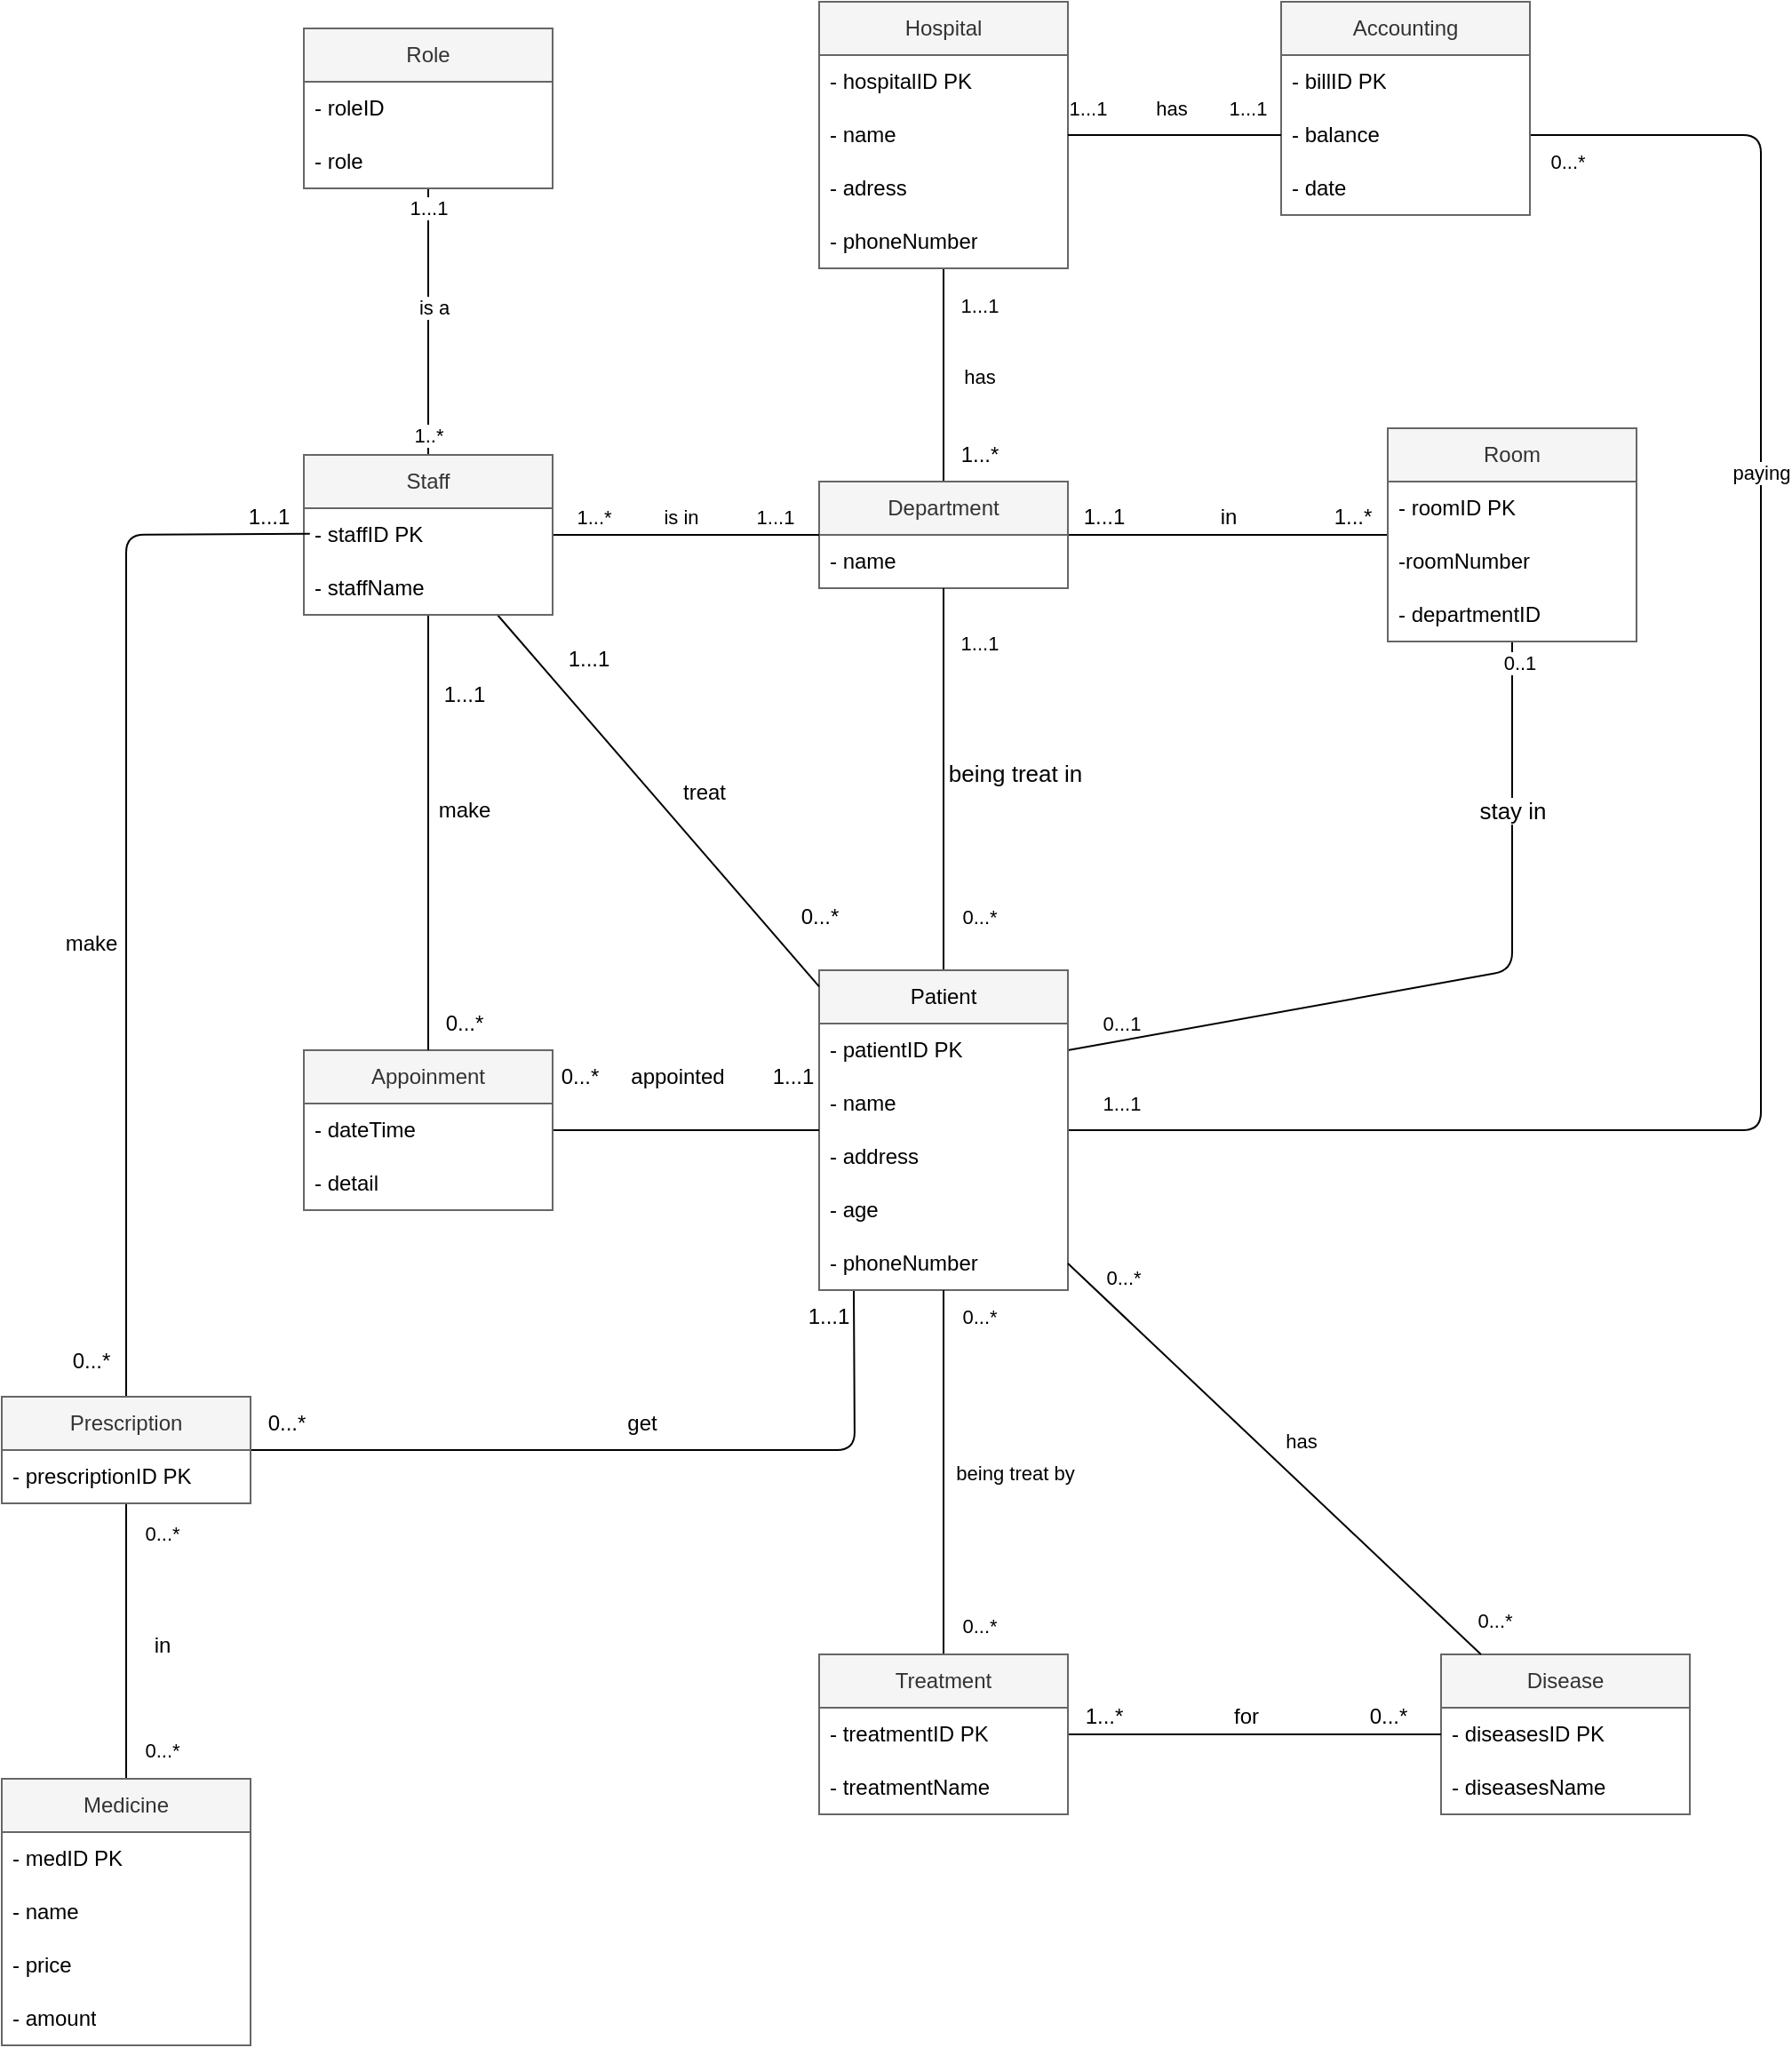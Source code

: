 <mxfile pages="2">
    <diagram id="MW9CrVi5OOB7Vtfn2CC8" name="Page-1">
        <mxGraphModel dx="2708" dy="819" grid="1" gridSize="10" guides="1" tooltips="1" connect="1" arrows="1" fold="1" page="1" pageScale="1" pageWidth="2000" pageHeight="2000" background="#FFFFFF" math="0" shadow="0">
            <root>
                <mxCell id="0"/>
                <mxCell id="1" parent="0"/>
                <mxCell id="72" style="edgeStyle=none;html=1;labelBorderColor=none;strokeColor=#000000;fontColor=#000000;endArrow=none;endFill=0;" parent="1" source="6" target="14" edge="1">
                    <mxGeometry relative="1" as="geometry"/>
                </mxCell>
                <mxCell id="73" style="edgeStyle=none;html=1;exitX=0.5;exitY=1;exitDx=0;exitDy=0;entryX=0.5;entryY=0;entryDx=0;entryDy=0;endArrow=none;endFill=0;strokeWidth=1;labelBackgroundColor=default;strokeColor=#000000;" parent="1" source="6" target="14" edge="1">
                    <mxGeometry relative="1" as="geometry"/>
                </mxCell>
                <mxCell id="74" value="1...1" style="edgeLabel;html=1;align=center;verticalAlign=middle;resizable=0;points=[];labelBackgroundColor=#FFFFFF;fontColor=#000000;" parent="73" connectable="0" vertex="1">
                    <mxGeometry x="-0.658" relative="1" as="geometry">
                        <mxPoint x="20" as="offset"/>
                    </mxGeometry>
                </mxCell>
                <mxCell id="86" value="has" style="edgeLabel;html=1;align=center;verticalAlign=middle;resizable=0;points=[];fontColor=#000000;labelBackgroundColor=#FFFFFF;" parent="73" connectable="0" vertex="1">
                    <mxGeometry x="0.008" y="-1" relative="1" as="geometry">
                        <mxPoint x="21" as="offset"/>
                    </mxGeometry>
                </mxCell>
                <mxCell id="6" value="Hospital" style="swimlane;fontStyle=0;childLayout=stackLayout;horizontal=1;startSize=30;horizontalStack=0;resizeParent=1;resizeParentMax=0;resizeLast=0;collapsible=1;marginBottom=0;whiteSpace=wrap;html=1;fontColor=#333333;fillColor=#f5f5f5;strokeColor=#666666;gradientColor=none;swimlaneFillColor=#FFFFFF;" parent="1" vertex="1">
                    <mxGeometry x="-1070" y="100" width="140" height="150" as="geometry"/>
                </mxCell>
                <mxCell id="7" value="- hospitalID PK" style="text;strokeColor=none;fillColor=none;align=left;verticalAlign=middle;spacingLeft=4;spacingRight=4;overflow=hidden;points=[[0,0.5],[1,0.5]];portConstraint=eastwest;rotatable=0;whiteSpace=wrap;html=1;fontColor=#000000;" parent="6" vertex="1">
                    <mxGeometry y="30" width="140" height="30" as="geometry"/>
                </mxCell>
                <mxCell id="8" value="- name" style="text;strokeColor=none;fillColor=none;align=left;verticalAlign=middle;spacingLeft=4;spacingRight=4;overflow=hidden;points=[[0,0.5],[1,0.5]];portConstraint=eastwest;rotatable=0;whiteSpace=wrap;html=1;fontColor=#000000;" parent="6" vertex="1">
                    <mxGeometry y="60" width="140" height="30" as="geometry"/>
                </mxCell>
                <mxCell id="9" value="- adress" style="text;strokeColor=none;fillColor=none;align=left;verticalAlign=middle;spacingLeft=4;spacingRight=4;overflow=hidden;points=[[0,0.5],[1,0.5]];portConstraint=eastwest;rotatable=0;whiteSpace=wrap;html=1;fontColor=#000000;" parent="6" vertex="1">
                    <mxGeometry y="90" width="140" height="30" as="geometry"/>
                </mxCell>
                <mxCell id="59" value="- phoneNumber" style="text;strokeColor=none;fillColor=none;align=left;verticalAlign=middle;spacingLeft=4;spacingRight=4;overflow=hidden;points=[[0,0.5],[1,0.5]];portConstraint=eastwest;rotatable=0;whiteSpace=wrap;html=1;fontColor=#000000;" parent="6" vertex="1">
                    <mxGeometry y="120" width="140" height="30" as="geometry"/>
                </mxCell>
                <mxCell id="157" style="edgeStyle=none;html=1;labelBackgroundColor=default;labelBorderColor=none;strokeColor=#000000;strokeWidth=1;fontColor=#000000;endArrow=none;endFill=0;" parent="1" source="14" target="19" edge="1">
                    <mxGeometry relative="1" as="geometry"/>
                </mxCell>
                <mxCell id="14" value="Department" style="swimlane;fontStyle=0;childLayout=stackLayout;horizontal=1;startSize=30;horizontalStack=0;resizeParent=1;resizeParentMax=0;resizeLast=0;collapsible=1;marginBottom=0;whiteSpace=wrap;html=1;fontColor=#333333;fillColor=#f5f5f5;strokeColor=#666666;gradientColor=none;swimlaneFillColor=#FFFFFF;" parent="1" vertex="1">
                    <mxGeometry x="-1070" y="370" width="140" height="60" as="geometry"/>
                </mxCell>
                <mxCell id="17" value="- name" style="text;strokeColor=none;fillColor=none;align=left;verticalAlign=middle;spacingLeft=4;spacingRight=4;overflow=hidden;points=[[0,0.5],[1,0.5]];portConstraint=eastwest;rotatable=0;whiteSpace=wrap;html=1;fontColor=#000000;" parent="14" vertex="1">
                    <mxGeometry y="30" width="140" height="30" as="geometry"/>
                </mxCell>
                <mxCell id="153" style="edgeStyle=none;html=1;endArrow=none;endFill=0;entryX=1;entryY=0.5;entryDx=0;entryDy=0;" parent="1" source="19" target="24" edge="1">
                    <mxGeometry relative="1" as="geometry">
                        <mxPoint x="-680" y="620" as="targetPoint"/>
                        <Array as="points">
                            <mxPoint x="-680" y="645"/>
                        </Array>
                    </mxGeometry>
                </mxCell>
                <mxCell id="19" value="Room" style="swimlane;fontStyle=0;childLayout=stackLayout;horizontal=1;startSize=30;horizontalStack=0;resizeParent=1;resizeParentMax=0;resizeLast=0;collapsible=1;marginBottom=0;whiteSpace=wrap;html=1;fontColor=#333333;fillColor=#f5f5f5;strokeColor=#666666;gradientColor=none;swimlaneFillColor=#FFFFFF;" parent="1" vertex="1">
                    <mxGeometry x="-750" y="340" width="140" height="120" as="geometry">
                        <mxRectangle x="-750" y="340" width="70" height="30" as="alternateBounds"/>
                    </mxGeometry>
                </mxCell>
                <mxCell id="20" value="- roomID PK" style="text;strokeColor=none;fillColor=none;align=left;verticalAlign=middle;spacingLeft=4;spacingRight=4;overflow=hidden;points=[[0,0.5],[1,0.5]];portConstraint=eastwest;rotatable=0;whiteSpace=wrap;html=1;fontColor=#000000;" parent="19" vertex="1">
                    <mxGeometry y="30" width="140" height="30" as="geometry"/>
                </mxCell>
                <mxCell id="161" value="-roomNumber" style="text;strokeColor=none;fillColor=none;align=left;verticalAlign=middle;spacingLeft=4;spacingRight=4;overflow=hidden;points=[[0,0.5],[1,0.5]];portConstraint=eastwest;rotatable=0;whiteSpace=wrap;html=1;fontColor=#000000;" parent="19" vertex="1">
                    <mxGeometry y="60" width="140" height="30" as="geometry"/>
                </mxCell>
                <mxCell id="21" value="- departmentID" style="text;strokeColor=none;fillColor=none;align=left;verticalAlign=middle;spacingLeft=4;spacingRight=4;overflow=hidden;points=[[0,0.5],[1,0.5]];portConstraint=eastwest;rotatable=0;whiteSpace=wrap;html=1;fontColor=#000000;" parent="19" vertex="1">
                    <mxGeometry y="90" width="140" height="30" as="geometry"/>
                </mxCell>
                <mxCell id="94" style="edgeStyle=none;html=1;exitX=0.5;exitY=0;exitDx=0;exitDy=0;endArrow=none;endFill=0;strokeColor=#000000;" parent="1" source="23" target="14" edge="1">
                    <mxGeometry relative="1" as="geometry"/>
                </mxCell>
                <mxCell id="96" value="1...1" style="edgeLabel;html=1;align=center;verticalAlign=middle;resizable=0;points=[];labelBackgroundColor=#FFFFFF;fontColor=#000000;" parent="94" connectable="0" vertex="1">
                    <mxGeometry x="0.584" y="-3" relative="1" as="geometry">
                        <mxPoint x="17" y="-14" as="offset"/>
                    </mxGeometry>
                </mxCell>
                <mxCell id="103" value="0...*" style="edgeLabel;html=1;align=center;verticalAlign=middle;resizable=0;points=[];labelBackgroundColor=#FFFFFF;fontColor=#000000;" parent="94" connectable="0" vertex="1">
                    <mxGeometry x="-0.717" y="-2" relative="1" as="geometry">
                        <mxPoint x="18" as="offset"/>
                    </mxGeometry>
                </mxCell>
                <mxCell id="105" value="being treat in" style="edgeLabel;html=1;align=center;verticalAlign=middle;resizable=0;points=[];labelBackgroundColor=#FFFFFF;fontColor=#000000;fontSize=13;" parent="94" connectable="0" vertex="1">
                    <mxGeometry x="0.107" y="2" relative="1" as="geometry">
                        <mxPoint x="42" y="8" as="offset"/>
                    </mxGeometry>
                </mxCell>
                <mxCell id="107" style="edgeStyle=none;html=1;endArrow=none;endFill=0;strokeColor=#000000;entryX=1;entryY=0.5;entryDx=0;entryDy=0;" parent="1" source="23" target="56" edge="1">
                    <mxGeometry relative="1" as="geometry">
                        <Array as="points">
                            <mxPoint x="-540" y="735"/>
                            <mxPoint x="-540" y="175"/>
                        </Array>
                        <mxPoint x="-630" y="190" as="targetPoint"/>
                    </mxGeometry>
                </mxCell>
                <mxCell id="118" value="1...1" style="edgeLabel;html=1;align=center;verticalAlign=middle;resizable=0;points=[];fontColor=#000000;labelBackgroundColor=#FFFFFF;" parent="107" connectable="0" vertex="1">
                    <mxGeometry x="-0.948" y="1" relative="1" as="geometry">
                        <mxPoint x="2" y="-14" as="offset"/>
                    </mxGeometry>
                </mxCell>
                <mxCell id="119" value="0...*" style="edgeLabel;html=1;align=center;verticalAlign=middle;resizable=0;points=[];fontSize=11;fontColor=#000000;labelBackgroundColor=#FFFFFF;" parent="107" connectable="0" vertex="1">
                    <mxGeometry x="0.954" relative="1" as="geometry">
                        <mxPoint x="-4" y="15" as="offset"/>
                    </mxGeometry>
                </mxCell>
                <mxCell id="130" value="paying" style="edgeLabel;html=1;align=center;verticalAlign=middle;resizable=0;points=[];fontSize=11;fontColor=#000000;labelBackgroundColor=#FFFFFF;" parent="107" connectable="0" vertex="1">
                    <mxGeometry x="0.451" y="3" relative="1" as="geometry">
                        <mxPoint x="3" y="23" as="offset"/>
                    </mxGeometry>
                </mxCell>
                <mxCell id="139" style="edgeStyle=none;html=1;labelBackgroundColor=default;labelBorderColor=none;strokeColor=#000000;strokeWidth=1;fontColor=#000000;endArrow=none;endFill=0;exitX=0.138;exitY=0.956;exitDx=0;exitDy=0;exitPerimeter=0;" parent="1" source="43" target="35" edge="1">
                    <mxGeometry relative="1" as="geometry">
                        <Array as="points">
                            <mxPoint x="-1050" y="915"/>
                        </Array>
                        <mxPoint x="-1049.42" y="839.61" as="sourcePoint"/>
                    </mxGeometry>
                </mxCell>
                <mxCell id="23" value="&lt;span style=&quot;caret-color: rgb(0, 0, 0); color: rgb(0, 0, 0); text-align: start;&quot; id=&quot;docs-internal-guid-d8c73876-7fff-4ada-b6eb-b3c8dad0a34c&quot;&gt;&lt;p style=&quot;line-height: 1.38; margin-top: 0pt; margin-bottom: 0pt;&quot; dir=&quot;ltr&quot;&gt;&lt;span style=&quot;font-family: Arial, sans-serif; background-color: transparent; font-variant-alternates: normal; font-variant-numeric: normal; font-variant-east-asian: normal; vertical-align: baseline;&quot;&gt;&lt;font style=&quot;font-size: 12px;&quot;&gt;Patient&lt;/font&gt;&lt;/span&gt;&lt;/p&gt;&lt;/span&gt;" style="swimlane;fontStyle=0;childLayout=stackLayout;horizontal=1;startSize=30;horizontalStack=0;resizeParent=1;resizeParentMax=0;resizeLast=0;collapsible=1;marginBottom=0;whiteSpace=wrap;html=1;fontColor=#333333;fillColor=#f5f5f5;strokeColor=#666666;gradientColor=none;swimlaneFillColor=#FFFFFF;" parent="1" vertex="1">
                    <mxGeometry x="-1070" y="645" width="140" height="180" as="geometry"/>
                </mxCell>
                <mxCell id="24" value="&lt;span style=&quot;text-align: start; text-indent: 0px;&quot; id=&quot;docs-internal-guid-388f3151-7fff-981c-0ead-69e65b36f665&quot;&gt;&lt;div style=&quot;&quot;&gt;&lt;font style=&quot;&quot; face=&quot;Arial, sans-serif&quot;&gt;&lt;font style=&quot;font-size: 12px;&quot;&gt;- patientID PK&lt;/font&gt;&lt;br&gt;&lt;/font&gt;&lt;/div&gt;&lt;/span&gt;" style="text;strokeColor=none;fillColor=none;align=left;verticalAlign=middle;spacingLeft=4;spacingRight=4;overflow=hidden;points=[[0,0.5],[1,0.5]];portConstraint=eastwest;rotatable=0;whiteSpace=wrap;html=1;fontColor=#000000;" parent="23" vertex="1">
                    <mxGeometry y="30" width="140" height="30" as="geometry"/>
                </mxCell>
                <mxCell id="25" value="- name" style="text;strokeColor=none;fillColor=none;align=left;verticalAlign=middle;spacingLeft=4;spacingRight=4;overflow=hidden;points=[[0,0.5],[1,0.5]];portConstraint=eastwest;rotatable=0;whiteSpace=wrap;html=1;fontColor=#000000;" parent="23" vertex="1">
                    <mxGeometry y="60" width="140" height="30" as="geometry"/>
                </mxCell>
                <mxCell id="26" value="- address" style="text;strokeColor=none;fillColor=none;align=left;verticalAlign=middle;spacingLeft=4;spacingRight=4;overflow=hidden;points=[[0,0.5],[1,0.5]];portConstraint=eastwest;rotatable=0;whiteSpace=wrap;html=1;fontColor=#000000;" parent="23" vertex="1">
                    <mxGeometry y="90" width="140" height="30" as="geometry"/>
                </mxCell>
                <mxCell id="43" value="- age" style="text;align=left;verticalAlign=middle;spacingLeft=4;spacingRight=4;overflow=hidden;points=[[0,0.5],[1,0.5]];portConstraint=eastwest;rotatable=0;whiteSpace=wrap;html=1;" parent="23" vertex="1">
                    <mxGeometry y="120" width="140" height="30" as="geometry"/>
                </mxCell>
                <mxCell id="162" value="- phoneNumber&amp;nbsp;" style="text;strokeColor=none;fillColor=none;align=left;verticalAlign=middle;spacingLeft=4;spacingRight=4;overflow=hidden;points=[[0,0.5],[1,0.5]];portConstraint=eastwest;rotatable=0;whiteSpace=wrap;html=1;fontColor=#000000;" parent="23" vertex="1">
                    <mxGeometry y="150" width="140" height="30" as="geometry"/>
                </mxCell>
                <mxCell id="115" style="edgeStyle=none;html=1;labelBackgroundColor=default;labelBorderColor=none;strokeColor=#000000;strokeWidth=1;fontColor=#000000;endArrow=none;endFill=0;" parent="1" source="27" target="23" edge="1">
                    <mxGeometry relative="1" as="geometry"/>
                </mxCell>
                <mxCell id="27" value="Appoinment" style="swimlane;fontStyle=0;childLayout=stackLayout;horizontal=1;startSize=30;horizontalStack=0;resizeParent=1;resizeParentMax=0;resizeLast=0;collapsible=1;marginBottom=0;whiteSpace=wrap;html=1;fontColor=#333333;fillColor=#f5f5f5;strokeColor=#666666;gradientColor=none;swimlaneFillColor=#FFFFFF;" parent="1" vertex="1">
                    <mxGeometry x="-1360" y="690" width="140" height="90" as="geometry"/>
                </mxCell>
                <mxCell id="163" value="- dateTime" style="text;strokeColor=none;fillColor=none;align=left;verticalAlign=middle;spacingLeft=4;spacingRight=4;overflow=hidden;points=[[0,0.5],[1,0.5]];portConstraint=eastwest;rotatable=0;whiteSpace=wrap;html=1;fontColor=#000000;" parent="27" vertex="1">
                    <mxGeometry y="30" width="140" height="30" as="geometry"/>
                </mxCell>
                <mxCell id="30" value="- detail" style="text;align=left;verticalAlign=middle;spacingLeft=4;spacingRight=4;overflow=hidden;points=[[0,0.5],[1,0.5]];portConstraint=eastwest;rotatable=0;whiteSpace=wrap;html=1;" parent="27" vertex="1">
                    <mxGeometry y="60" width="140" height="30" as="geometry"/>
                </mxCell>
                <mxCell id="77" style="edgeStyle=none;html=1;exitX=1;exitY=0.5;exitDx=0;exitDy=0;endArrow=none;endFill=0;strokeColor=#000000;strokeWidth=1;" parent="1" source="31" target="14" edge="1">
                    <mxGeometry relative="1" as="geometry"/>
                </mxCell>
                <mxCell id="80" value="1...1" style="edgeLabel;html=1;align=center;verticalAlign=middle;resizable=0;points=[];labelBackgroundColor=#FFFFFF;fontColor=#000000;" parent="77" connectable="0" vertex="1">
                    <mxGeometry x="0.661" relative="1" as="geometry">
                        <mxPoint y="-10" as="offset"/>
                    </mxGeometry>
                </mxCell>
                <mxCell id="81" value="1...*" style="edgeLabel;html=1;align=center;verticalAlign=middle;resizable=0;points=[];labelBackgroundColor=#FFFFFF;fontColor=#000000;" parent="77" connectable="0" vertex="1">
                    <mxGeometry x="-0.702" y="1" relative="1" as="geometry">
                        <mxPoint y="-9" as="offset"/>
                    </mxGeometry>
                </mxCell>
                <mxCell id="85" value="is in" style="edgeLabel;html=1;align=center;verticalAlign=middle;resizable=0;points=[];labelBackgroundColor=#FFFFFF;fontColor=#000000;" parent="77" connectable="0" vertex="1">
                    <mxGeometry x="-0.043" y="-3" relative="1" as="geometry">
                        <mxPoint y="-13" as="offset"/>
                    </mxGeometry>
                </mxCell>
                <mxCell id="112" style="edgeStyle=none;html=1;entryX=0.5;entryY=0;entryDx=0;entryDy=0;labelBackgroundColor=default;labelBorderColor=none;strokeColor=#000000;strokeWidth=1;fontColor=#000000;endArrow=none;endFill=0;" parent="1" source="31" target="27" edge="1">
                    <mxGeometry relative="1" as="geometry"/>
                </mxCell>
                <mxCell id="133" style="edgeStyle=none;html=1;labelBackgroundColor=default;labelBorderColor=none;strokeColor=#000000;strokeWidth=1;fontColor=#000000;endArrow=none;endFill=0;" parent="1" source="31" target="23" edge="1">
                    <mxGeometry relative="1" as="geometry"/>
                </mxCell>
                <mxCell id="172" style="edgeStyle=none;html=1;exitX=0.5;exitY=0;exitDx=0;exitDy=0;endArrow=none;endFill=0;" parent="1" source="31" target="168" edge="1">
                    <mxGeometry relative="1" as="geometry"/>
                </mxCell>
                <mxCell id="173" value="is a" style="edgeLabel;html=1;align=center;verticalAlign=middle;resizable=0;points=[];" parent="172" connectable="0" vertex="1">
                    <mxGeometry x="0.115" y="-3" relative="1" as="geometry">
                        <mxPoint as="offset"/>
                    </mxGeometry>
                </mxCell>
                <mxCell id="174" value="1..*" style="edgeLabel;html=1;align=center;verticalAlign=middle;resizable=0;points=[];" parent="172" connectable="0" vertex="1">
                    <mxGeometry x="-0.845" relative="1" as="geometry">
                        <mxPoint as="offset"/>
                    </mxGeometry>
                </mxCell>
                <mxCell id="175" value="1...1" style="edgeLabel;html=1;align=center;verticalAlign=middle;resizable=0;points=[];" parent="172" connectable="0" vertex="1">
                    <mxGeometry x="0.862" relative="1" as="geometry">
                        <mxPoint as="offset"/>
                    </mxGeometry>
                </mxCell>
                <mxCell id="31" value="Staff" style="swimlane;fontStyle=0;childLayout=stackLayout;horizontal=1;startSize=30;horizontalStack=0;resizeParent=1;resizeParentMax=0;resizeLast=0;collapsible=1;marginBottom=0;whiteSpace=wrap;html=1;fontColor=#333333;fillColor=#f5f5f5;strokeColor=#666666;gradientColor=none;swimlaneFillColor=#FFFFFF;" parent="1" vertex="1">
                    <mxGeometry x="-1360" y="355" width="140" height="90" as="geometry"/>
                </mxCell>
                <mxCell id="32" value="- staffID PK&amp;nbsp;" style="text;strokeColor=none;fillColor=none;align=left;verticalAlign=middle;spacingLeft=4;spacingRight=4;overflow=hidden;points=[[0,0.5],[1,0.5]];portConstraint=eastwest;rotatable=0;whiteSpace=wrap;html=1;fontColor=#000000;" parent="31" vertex="1">
                    <mxGeometry y="30" width="140" height="30" as="geometry"/>
                </mxCell>
                <mxCell id="33" value="- staffName" style="text;strokeColor=none;fillColor=none;align=left;verticalAlign=middle;spacingLeft=4;spacingRight=4;overflow=hidden;points=[[0,0.5],[1,0.5]];portConstraint=eastwest;rotatable=0;whiteSpace=wrap;html=1;fontColor=#000000;" parent="31" vertex="1">
                    <mxGeometry y="60" width="140" height="30" as="geometry"/>
                </mxCell>
                <mxCell id="102" style="edgeStyle=none;html=1;endArrow=none;endFill=0;entryX=0.968;entryY=0.811;entryDx=0;entryDy=0;strokeColor=#000000;entryPerimeter=0;rounded=1;" parent="1" source="35" target="141" edge="1">
                    <mxGeometry relative="1" as="geometry">
                        <mxPoint x="-1460" y="400" as="targetPoint"/>
                        <Array as="points">
                            <mxPoint x="-1460" y="800"/>
                            <mxPoint x="-1460" y="600"/>
                            <mxPoint x="-1460" y="400"/>
                        </Array>
                    </mxGeometry>
                </mxCell>
                <mxCell id="123" style="edgeStyle=none;html=1;labelBackgroundColor=default;labelBorderColor=none;strokeColor=#000000;strokeWidth=1;fontColor=#000000;endArrow=none;endFill=0;" parent="1" source="35" target="39" edge="1">
                    <mxGeometry relative="1" as="geometry"/>
                </mxCell>
                <mxCell id="144" value="0...*" style="edgeLabel;html=1;align=center;verticalAlign=middle;resizable=0;points=[];fontSize=11;fontColor=#000000;labelBackgroundColor=#FFFFFF;" parent="123" connectable="0" vertex="1">
                    <mxGeometry x="0.715" y="-1" relative="1" as="geometry">
                        <mxPoint x="21" y="6" as="offset"/>
                    </mxGeometry>
                </mxCell>
                <mxCell id="145" value="0...*" style="edgeLabel;html=1;align=center;verticalAlign=middle;resizable=0;points=[];fontSize=11;fontColor=#000000;labelBackgroundColor=#FFFFFF;" parent="123" connectable="0" vertex="1">
                    <mxGeometry x="-0.691" relative="1" as="geometry">
                        <mxPoint x="20" y="-7" as="offset"/>
                    </mxGeometry>
                </mxCell>
                <mxCell id="35" value="Prescription" style="swimlane;fontStyle=0;childLayout=stackLayout;horizontal=1;startSize=30;horizontalStack=0;resizeParent=1;resizeParentMax=0;resizeLast=0;collapsible=1;marginBottom=0;whiteSpace=wrap;html=1;fontColor=#333333;fillColor=#f5f5f5;strokeColor=#666666;gradientColor=none;swimlaneFillColor=#FFFFFF;" parent="1" vertex="1">
                    <mxGeometry x="-1530" y="885" width="140" height="60" as="geometry"/>
                </mxCell>
                <mxCell id="36" value="- prescriptionID PK" style="text;strokeColor=none;fillColor=none;align=left;verticalAlign=middle;spacingLeft=4;spacingRight=4;overflow=hidden;points=[[0,0.5],[1,0.5]];portConstraint=eastwest;rotatable=0;whiteSpace=wrap;html=1;fontColor=#000000;" parent="35" vertex="1">
                    <mxGeometry y="30" width="140" height="30" as="geometry"/>
                </mxCell>
                <mxCell id="39" value="Medicine" style="swimlane;fontStyle=0;childLayout=stackLayout;horizontal=1;startSize=30;horizontalStack=0;resizeParent=1;resizeParentMax=0;resizeLast=0;collapsible=1;marginBottom=0;whiteSpace=wrap;html=1;fontColor=#333333;fillColor=#f5f5f5;strokeColor=#666666;gradientColor=none;swimlaneFillColor=#FFFFFF;" parent="1" vertex="1">
                    <mxGeometry x="-1530" y="1100" width="140" height="150" as="geometry"/>
                </mxCell>
                <mxCell id="40" value="-&amp;nbsp;medID PK&amp;nbsp;" style="text;strokeColor=none;fillColor=none;align=left;verticalAlign=middle;spacingLeft=4;spacingRight=4;overflow=hidden;points=[[0,0.5],[1,0.5]];portConstraint=eastwest;rotatable=0;whiteSpace=wrap;html=1;fontColor=#000000;" parent="39" vertex="1">
                    <mxGeometry y="30" width="140" height="30" as="geometry"/>
                </mxCell>
                <mxCell id="41" value="- name" style="text;strokeColor=none;fillColor=none;align=left;verticalAlign=middle;spacingLeft=4;spacingRight=4;overflow=hidden;points=[[0,0.5],[1,0.5]];portConstraint=eastwest;rotatable=0;whiteSpace=wrap;html=1;fontColor=#000000;" parent="39" vertex="1">
                    <mxGeometry y="60" width="140" height="30" as="geometry"/>
                </mxCell>
                <mxCell id="42" value="-&amp;nbsp;price&amp;nbsp;" style="text;strokeColor=none;fillColor=none;align=left;verticalAlign=middle;spacingLeft=4;spacingRight=4;overflow=hidden;points=[[0,0.5],[1,0.5]];portConstraint=eastwest;rotatable=0;whiteSpace=wrap;html=1;fontColor=#000000;" parent="39" vertex="1">
                    <mxGeometry y="90" width="140" height="30" as="geometry"/>
                </mxCell>
                <mxCell id="63" value="- amount&lt;br&gt;" style="text;strokeColor=none;fillColor=none;align=left;verticalAlign=middle;spacingLeft=4;spacingRight=4;overflow=hidden;points=[[0,0.5],[1,0.5]];portConstraint=eastwest;rotatable=0;whiteSpace=wrap;html=1;fontColor=#000000;" parent="39" vertex="1">
                    <mxGeometry y="120" width="140" height="30" as="geometry"/>
                </mxCell>
                <mxCell id="45" value="Disease" style="swimlane;fontStyle=0;childLayout=stackLayout;horizontal=1;startSize=30;horizontalStack=0;resizeParent=1;resizeParentMax=0;resizeLast=0;collapsible=1;marginBottom=0;whiteSpace=wrap;html=1;fontColor=#333333;fillColor=#f5f5f5;strokeColor=#666666;gradientColor=none;swimlaneFillColor=#FFFFFF;" parent="1" vertex="1">
                    <mxGeometry x="-720" y="1030" width="140" height="90" as="geometry"/>
                </mxCell>
                <mxCell id="46" value="- diseasesID PK" style="text;strokeColor=none;fillColor=none;align=left;verticalAlign=middle;spacingLeft=4;spacingRight=4;overflow=hidden;points=[[0,0.5],[1,0.5]];portConstraint=eastwest;rotatable=0;whiteSpace=wrap;html=1;fontColor=#000000;" parent="45" vertex="1">
                    <mxGeometry y="30" width="140" height="30" as="geometry"/>
                </mxCell>
                <mxCell id="47" value="- diseasesName&amp;nbsp;" style="text;strokeColor=none;fillColor=none;align=left;verticalAlign=middle;spacingLeft=4;spacingRight=4;overflow=hidden;points=[[0,0.5],[1,0.5]];portConstraint=eastwest;rotatable=0;whiteSpace=wrap;html=1;fontColor=#000000;" parent="45" vertex="1">
                    <mxGeometry y="60" width="140" height="30" as="geometry"/>
                </mxCell>
                <mxCell id="113" style="edgeStyle=none;html=1;endArrow=none;endFill=0;strokeColor=#000000;" parent="1" source="49" target="23" edge="1">
                    <mxGeometry relative="1" as="geometry"/>
                </mxCell>
                <mxCell id="124" value="0...*" style="edgeLabel;html=1;align=center;verticalAlign=middle;resizable=0;points=[];fontSize=11;fontColor=#000000;labelBackgroundColor=#FFFFFF;" parent="113" connectable="0" vertex="1">
                    <mxGeometry x="0.754" relative="1" as="geometry">
                        <mxPoint x="20" y="-10" as="offset"/>
                    </mxGeometry>
                </mxCell>
                <mxCell id="126" value="0...*" style="edgeLabel;html=1;align=center;verticalAlign=middle;resizable=0;points=[];fontSize=11;fontColor=#000000;labelBackgroundColor=#FFFFFF;" parent="113" connectable="0" vertex="1">
                    <mxGeometry x="-0.72" y="-2" relative="1" as="geometry">
                        <mxPoint x="18" y="12" as="offset"/>
                    </mxGeometry>
                </mxCell>
                <mxCell id="127" value="&lt;span style=&quot;color: rgba(0, 0, 0, 0); font-family: monospace; font-size: 0px; text-align: start; background-color: rgb(251, 251, 251);&quot;&gt;%3CmxGraphModel%3E%3Croot%3E%3CmxCell%20id%3D%220%22%2F%3E%3CmxCell%20id%3D%221%22%20parent%3D%220%22%2F%3E%3CmxCell%20id%3D%222%22%20value%3D%22being%20treat%20in%22%20style%3D%22edgeLabel%3Bhtml%3D1%3Balign%3Dcenter%3BverticalAlign%3Dmiddle%3Bresizable%3D0%3Bpoints%3D%5B%5D%3BlabelBackgroundColor%3D%23FFFFFF%3BfontColor%3D%23000000%3BfontSize%3D13%3B%22%20vertex%3D%221%22%20connectable%3D%220%22%20parent%3D%221%22%3E%3CmxGeometry%20x%3D%22-960%22%20y%3D%22530.353%22%20as%3D%22geometry%22%2F%3E%3C%2FmxCell%3E%3C%2Froot%3E%3C%2FmxGraphModel%3E&lt;/span&gt;" style="edgeLabel;html=1;align=center;verticalAlign=middle;resizable=0;points=[];fontSize=11;" parent="113" connectable="0" vertex="1">
                    <mxGeometry x="-0.045" y="-2" relative="1" as="geometry">
                        <mxPoint as="offset"/>
                    </mxGeometry>
                </mxCell>
                <mxCell id="128" value="being treat by" style="edgeLabel;html=1;align=center;verticalAlign=middle;resizable=0;points=[];fontSize=11;fontColor=#000000;labelBackgroundColor=#FFFFFF;" parent="113" connectable="0" vertex="1">
                    <mxGeometry x="0.002" y="-1" relative="1" as="geometry">
                        <mxPoint x="39" as="offset"/>
                    </mxGeometry>
                </mxCell>
                <mxCell id="125" style="edgeStyle=none;html=1;endArrow=none;endFill=0;strokeColor=#000000;" parent="1" source="49" target="45" edge="1">
                    <mxGeometry relative="1" as="geometry"/>
                </mxCell>
                <mxCell id="49" value="Treatment" style="swimlane;fontStyle=0;childLayout=stackLayout;horizontal=1;startSize=30;horizontalStack=0;resizeParent=1;resizeParentMax=0;resizeLast=0;collapsible=1;marginBottom=0;whiteSpace=wrap;html=1;fontColor=#333333;fillColor=#f5f5f5;strokeColor=#666666;gradientColor=none;swimlaneFillColor=#FFFFFF;" parent="1" vertex="1">
                    <mxGeometry x="-1070" y="1030" width="140" height="90" as="geometry"/>
                </mxCell>
                <mxCell id="50" value="- treatmentID PK" style="text;strokeColor=none;fillColor=none;align=left;verticalAlign=middle;spacingLeft=4;spacingRight=4;overflow=hidden;points=[[0,0.5],[1,0.5]];portConstraint=eastwest;rotatable=0;whiteSpace=wrap;html=1;fontColor=#000000;" parent="49" vertex="1">
                    <mxGeometry y="30" width="140" height="30" as="geometry"/>
                </mxCell>
                <mxCell id="51" value="- treatmentName" style="text;strokeColor=none;fillColor=none;align=left;verticalAlign=middle;spacingLeft=4;spacingRight=4;overflow=hidden;points=[[0,0.5],[1,0.5]];portConstraint=eastwest;rotatable=0;whiteSpace=wrap;html=1;fontColor=#000000;" parent="49" vertex="1">
                    <mxGeometry y="60" width="140" height="30" as="geometry"/>
                </mxCell>
                <mxCell id="54" value="Accounting" style="swimlane;fontStyle=0;childLayout=stackLayout;horizontal=1;startSize=30;horizontalStack=0;resizeParent=1;resizeParentMax=0;resizeLast=0;collapsible=1;marginBottom=0;whiteSpace=wrap;html=1;fontColor=#333333;fillColor=#f5f5f5;strokeColor=#666666;gradientColor=none;swimlaneFillColor=#FFFFFF;" parent="1" vertex="1">
                    <mxGeometry x="-810" y="100" width="140" height="120" as="geometry">
                        <mxRectangle x="-810" y="100" width="100" height="30" as="alternateBounds"/>
                    </mxGeometry>
                </mxCell>
                <mxCell id="55" value="- billID PK" style="text;strokeColor=none;fillColor=none;align=left;verticalAlign=middle;spacingLeft=4;spacingRight=4;overflow=hidden;points=[[0,0.5],[1,0.5]];portConstraint=eastwest;rotatable=0;whiteSpace=wrap;html=1;fontColor=#000000;" parent="54" vertex="1">
                    <mxGeometry y="30" width="140" height="30" as="geometry"/>
                </mxCell>
                <mxCell id="56" value="- balance" style="text;strokeColor=none;fillColor=none;align=left;verticalAlign=middle;spacingLeft=4;spacingRight=4;overflow=hidden;points=[[0,0.5],[1,0.5]];portConstraint=eastwest;rotatable=0;whiteSpace=wrap;html=1;fontColor=#000000;" parent="54" vertex="1">
                    <mxGeometry y="60" width="140" height="30" as="geometry"/>
                </mxCell>
                <mxCell id="57" value="- date" style="text;strokeColor=none;fillColor=none;align=left;verticalAlign=middle;spacingLeft=4;spacingRight=4;overflow=hidden;points=[[0,0.5],[1,0.5]];portConstraint=eastwest;rotatable=0;whiteSpace=wrap;html=1;fontColor=#000000;" parent="54" vertex="1">
                    <mxGeometry y="90" width="140" height="30" as="geometry"/>
                </mxCell>
                <mxCell id="75" value="1...*" style="text;html=1;align=center;verticalAlign=middle;resizable=0;points=[];autosize=1;strokeColor=none;fillColor=none;" parent="1" vertex="1">
                    <mxGeometry x="-1000" y="340" width="40" height="30" as="geometry"/>
                </mxCell>
                <mxCell id="88" style="edgeStyle=none;html=1;exitX=0;exitY=0.5;exitDx=0;exitDy=0;endArrow=none;endFill=0;strokeColor=#000000;" parent="1" source="56" target="6" edge="1">
                    <mxGeometry relative="1" as="geometry"/>
                </mxCell>
                <mxCell id="89" value="1...1" style="edgeLabel;html=1;align=center;verticalAlign=middle;resizable=0;points=[];labelBackgroundColor=#FFFFFF;fontColor=#000000;" parent="88" connectable="0" vertex="1">
                    <mxGeometry x="0.761" y="-2" relative="1" as="geometry">
                        <mxPoint x="-4" y="-13" as="offset"/>
                    </mxGeometry>
                </mxCell>
                <mxCell id="91" value="1...1" style="edgeLabel;html=1;align=center;verticalAlign=middle;resizable=0;points=[];labelBackgroundColor=#FFFFFF;fontColor=#000000;" parent="88" connectable="0" vertex="1">
                    <mxGeometry x="-0.839" y="3" relative="1" as="geometry">
                        <mxPoint x="-10" y="-18" as="offset"/>
                    </mxGeometry>
                </mxCell>
                <mxCell id="92" value="has" style="edgeLabel;html=1;align=center;verticalAlign=middle;resizable=0;points=[];labelBackgroundColor=#FFFFFF;fontColor=#000000;" parent="88" connectable="0" vertex="1">
                    <mxGeometry x="0.036" relative="1" as="geometry">
                        <mxPoint y="-15" as="offset"/>
                    </mxGeometry>
                </mxCell>
                <mxCell id="120" value="make" style="text;html=1;align=center;verticalAlign=middle;resizable=0;points=[];autosize=1;strokeColor=none;fillColor=none;fontColor=#000000;" parent="1" vertex="1">
                    <mxGeometry x="-1295" y="540" width="50" height="30" as="geometry"/>
                </mxCell>
                <mxCell id="121" value="1...1" style="text;html=1;align=center;verticalAlign=middle;resizable=0;points=[];autosize=1;strokeColor=none;fillColor=none;fontColor=#000000;" parent="1" vertex="1">
                    <mxGeometry x="-1295" y="475" width="50" height="30" as="geometry"/>
                </mxCell>
                <mxCell id="122" value="0...*" style="text;html=1;align=center;verticalAlign=middle;resizable=0;points=[];autosize=1;strokeColor=none;fillColor=none;fontColor=#000000;" parent="1" vertex="1">
                    <mxGeometry x="-1290" y="660" width="40" height="30" as="geometry"/>
                </mxCell>
                <mxCell id="129" value="appointed" style="text;html=1;align=center;verticalAlign=middle;resizable=0;points=[];autosize=1;strokeColor=none;fillColor=none;fontColor=#000000;" parent="1" vertex="1">
                    <mxGeometry x="-1190" y="690" width="80" height="30" as="geometry"/>
                </mxCell>
                <mxCell id="131" value="0...*" style="text;html=1;align=center;verticalAlign=middle;resizable=0;points=[];autosize=1;strokeColor=none;fillColor=none;fontColor=#000000;" parent="1" vertex="1">
                    <mxGeometry x="-1225" y="690" width="40" height="30" as="geometry"/>
                </mxCell>
                <mxCell id="132" value="1...1" style="text;html=1;align=center;verticalAlign=middle;resizable=0;points=[];autosize=1;strokeColor=none;fillColor=none;fontColor=#000000;" parent="1" vertex="1">
                    <mxGeometry x="-1110" y="690" width="50" height="30" as="geometry"/>
                </mxCell>
                <mxCell id="135" value="1...1" style="text;html=1;align=center;verticalAlign=middle;resizable=0;points=[];autosize=1;strokeColor=none;fillColor=none;fontColor=#000000;" parent="1" vertex="1">
                    <mxGeometry x="-1225" y="455" width="50" height="30" as="geometry"/>
                </mxCell>
                <mxCell id="136" value="0...*" style="text;html=1;align=center;verticalAlign=middle;resizable=0;points=[];autosize=1;strokeColor=none;fillColor=none;fontColor=#000000;labelBackgroundColor=#FFFFFF;" parent="1" vertex="1">
                    <mxGeometry x="-1090" y="600" width="40" height="30" as="geometry"/>
                </mxCell>
                <mxCell id="137" value="treat" style="text;html=1;align=center;verticalAlign=middle;resizable=0;points=[];autosize=1;strokeColor=none;fillColor=none;fontColor=#000000;labelBackgroundColor=#FFFFFF;" parent="1" vertex="1">
                    <mxGeometry x="-1160" y="530" width="50" height="30" as="geometry"/>
                </mxCell>
                <mxCell id="141" value="1...1" style="text;html=1;align=center;verticalAlign=middle;resizable=0;points=[];autosize=1;strokeColor=none;fillColor=none;fontColor=#000000;" parent="1" vertex="1">
                    <mxGeometry x="-1405" y="375" width="50" height="30" as="geometry"/>
                </mxCell>
                <mxCell id="142" value="0...*" style="text;html=1;align=center;verticalAlign=middle;resizable=0;points=[];autosize=1;strokeColor=none;fillColor=none;fontColor=#000000;" parent="1" vertex="1">
                    <mxGeometry x="-1500" y="850" width="40" height="30" as="geometry"/>
                </mxCell>
                <mxCell id="143" value="make" style="text;html=1;align=center;verticalAlign=middle;resizable=0;points=[];autosize=1;strokeColor=none;fillColor=none;fontColor=#000000;" parent="1" vertex="1">
                    <mxGeometry x="-1505" y="615" width="50" height="30" as="geometry"/>
                </mxCell>
                <mxCell id="146" value="in" style="text;html=1;align=center;verticalAlign=middle;resizable=0;points=[];autosize=1;strokeColor=none;fillColor=none;fontColor=#000000;" parent="1" vertex="1">
                    <mxGeometry x="-1455" y="1010" width="30" height="30" as="geometry"/>
                </mxCell>
                <mxCell id="147" value="1...1" style="text;html=1;align=center;verticalAlign=middle;resizable=0;points=[];autosize=1;strokeColor=none;fillColor=none;fontColor=#000000;" parent="1" vertex="1">
                    <mxGeometry x="-1090" y="825" width="50" height="30" as="geometry"/>
                </mxCell>
                <mxCell id="148" value="0...*" style="text;html=1;align=center;verticalAlign=middle;resizable=0;points=[];autosize=1;strokeColor=none;fillColor=none;fontColor=#000000;" parent="1" vertex="1">
                    <mxGeometry x="-1390" y="885" width="40" height="30" as="geometry"/>
                </mxCell>
                <mxCell id="149" value="get" style="text;html=1;align=center;verticalAlign=middle;resizable=0;points=[];autosize=1;strokeColor=none;fillColor=none;fontColor=#000000;labelBackgroundColor=#FFFFFF;" parent="1" vertex="1">
                    <mxGeometry x="-1190" y="885" width="40" height="30" as="geometry"/>
                </mxCell>
                <mxCell id="150" value="1...*" style="text;html=1;align=center;verticalAlign=middle;resizable=0;points=[];autosize=1;strokeColor=none;fillColor=none;fontColor=#000000;" parent="1" vertex="1">
                    <mxGeometry x="-930" y="1050" width="40" height="30" as="geometry"/>
                </mxCell>
                <mxCell id="151" value="0...*" style="text;html=1;align=center;verticalAlign=middle;resizable=0;points=[];autosize=1;strokeColor=none;fillColor=none;fontColor=#000000;" parent="1" vertex="1">
                    <mxGeometry x="-770" y="1050" width="40" height="30" as="geometry"/>
                </mxCell>
                <mxCell id="152" value="for" style="text;html=1;align=center;verticalAlign=middle;resizable=0;points=[];autosize=1;strokeColor=none;fillColor=none;fontColor=#000000;labelBackgroundColor=#FFFFFF;" parent="1" vertex="1">
                    <mxGeometry x="-850" y="1050" width="40" height="30" as="geometry"/>
                </mxCell>
                <mxCell id="154" value="0..1" style="edgeLabel;html=1;align=center;verticalAlign=middle;resizable=0;points=[];labelBackgroundColor=#FFFFFF;fontColor=#000000;" parent="1" connectable="0" vertex="1">
                    <mxGeometry x="-690" y="470.001" as="geometry">
                        <mxPoint x="14" y="2" as="offset"/>
                    </mxGeometry>
                </mxCell>
                <mxCell id="155" value="0...1" style="edgeLabel;html=1;align=center;verticalAlign=middle;resizable=0;points=[];labelBackgroundColor=#FFFFFF;fontColor=#000000;" parent="1" connectable="0" vertex="1">
                    <mxGeometry x="-900" y="675.001" as="geometry"/>
                </mxCell>
                <mxCell id="156" value="stay in" style="edgeLabel;html=1;align=center;verticalAlign=middle;resizable=0;points=[];labelBackgroundColor=#FFFFFF;fontColor=#000000;fontSize=13;" parent="1" connectable="0" vertex="1">
                    <mxGeometry x="-680" y="555" as="geometry"/>
                </mxCell>
                <mxCell id="158" value="1...1" style="text;html=1;align=center;verticalAlign=middle;resizable=0;points=[];autosize=1;strokeColor=none;fillColor=none;fontColor=#000000;" parent="1" vertex="1">
                    <mxGeometry x="-935" y="375" width="50" height="30" as="geometry"/>
                </mxCell>
                <mxCell id="159" value="1...*" style="text;html=1;align=center;verticalAlign=middle;resizable=0;points=[];autosize=1;strokeColor=none;fillColor=none;fontColor=#000000;" parent="1" vertex="1">
                    <mxGeometry x="-790" y="375" width="40" height="30" as="geometry"/>
                </mxCell>
                <mxCell id="160" value="in" style="text;html=1;align=center;verticalAlign=middle;resizable=0;points=[];autosize=1;strokeColor=none;fillColor=none;fontColor=#000000;labelBackgroundColor=#FFFFFF;" parent="1" vertex="1">
                    <mxGeometry x="-855" y="375" width="30" height="30" as="geometry"/>
                </mxCell>
                <mxCell id="164" style="edgeStyle=none;html=1;exitX=1;exitY=0.5;exitDx=0;exitDy=0;endArrow=none;endFill=0;" parent="1" source="162" target="45" edge="1">
                    <mxGeometry relative="1" as="geometry"/>
                </mxCell>
                <mxCell id="165" value="0...*" style="edgeLabel;html=1;align=center;verticalAlign=middle;resizable=0;points=[];" parent="164" vertex="1" connectable="0">
                    <mxGeometry x="-0.928" relative="1" as="geometry">
                        <mxPoint x="22" as="offset"/>
                    </mxGeometry>
                </mxCell>
                <mxCell id="166" value="0...*" style="edgeLabel;html=1;align=center;verticalAlign=middle;resizable=0;points=[];" parent="164" vertex="1" connectable="0">
                    <mxGeometry x="0.837" y="2" relative="1" as="geometry">
                        <mxPoint x="25" as="offset"/>
                    </mxGeometry>
                </mxCell>
                <mxCell id="167" value="has" style="edgeLabel;html=1;align=center;verticalAlign=middle;resizable=0;points=[];" parent="164" vertex="1" connectable="0">
                    <mxGeometry x="-0.018" y="-1" relative="1" as="geometry">
                        <mxPoint x="17" y="-9" as="offset"/>
                    </mxGeometry>
                </mxCell>
                <mxCell id="168" value="Role" style="swimlane;fontStyle=0;childLayout=stackLayout;horizontal=1;startSize=30;horizontalStack=0;resizeParent=1;resizeParentMax=0;resizeLast=0;collapsible=1;marginBottom=0;whiteSpace=wrap;html=1;fontColor=#333333;fillColor=#f5f5f5;strokeColor=#666666;gradientColor=none;swimlaneFillColor=#FFFFFF;" parent="1" vertex="1">
                    <mxGeometry x="-1360" y="115" width="140" height="90" as="geometry"/>
                </mxCell>
                <mxCell id="176" value="- roleID" style="text;strokeColor=none;fillColor=none;align=left;verticalAlign=middle;spacingLeft=4;spacingRight=4;overflow=hidden;points=[[0,0.5],[1,0.5]];portConstraint=eastwest;rotatable=0;whiteSpace=wrap;html=1;fontColor=#000000;" parent="168" vertex="1">
                    <mxGeometry y="30" width="140" height="30" as="geometry"/>
                </mxCell>
                <mxCell id="171" value="- role" style="text;strokeColor=none;fillColor=none;align=left;verticalAlign=middle;spacingLeft=4;spacingRight=4;overflow=hidden;points=[[0,0.5],[1,0.5]];portConstraint=eastwest;rotatable=0;whiteSpace=wrap;html=1;fontColor=#000000;" parent="168" vertex="1">
                    <mxGeometry y="60" width="140" height="30" as="geometry"/>
                </mxCell>
            </root>
        </mxGraphModel>
    </diagram>
    <diagram id="f7FRvJDj8sJ-W3LFMVaw" name="Page-1">
        <mxGraphModel grid="1" page="1" gridSize="10" guides="1" tooltips="1" connect="1" arrows="1" fold="1" pageScale="1" pageWidth="850" pageHeight="1100" background="none" math="0" shadow="0">
            <root>
                <mxCell id="0"/>
                <mxCell id="1" parent="0"/>
            </root>
        </mxGraphModel>
    </diagram>
</mxfile>